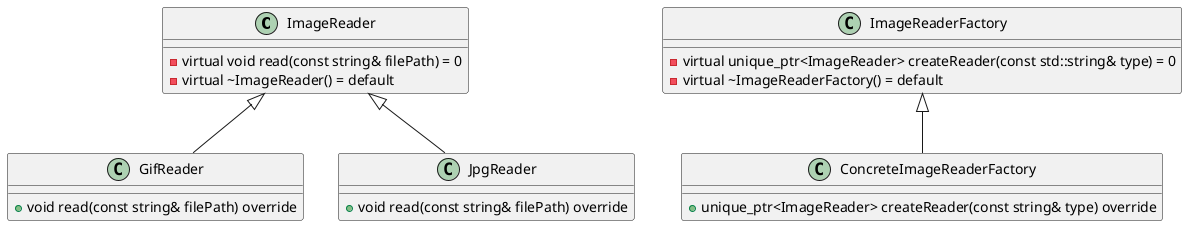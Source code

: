 @startuml

class ImageReader {
  -virtual void read(const string& filePath) = 0
  -virtual ~ImageReader() = default
}

class GifReader {
  +void read(const string& filePath) override
}

class JpgReader {
  +void read(const string& filePath) override
}

class ImageReaderFactory {
  -virtual unique_ptr<ImageReader> createReader(const std::string& type) = 0
  -virtual ~ImageReaderFactory() = default
}

class ConcreteImageReaderFactory {
  +unique_ptr<ImageReader> createReader(const string& type) override
}

ImageReader <|-- GifReader
ImageReader <|-- JpgReader

ImageReaderFactory <|-- ConcreteImageReaderFactory

@enduml
